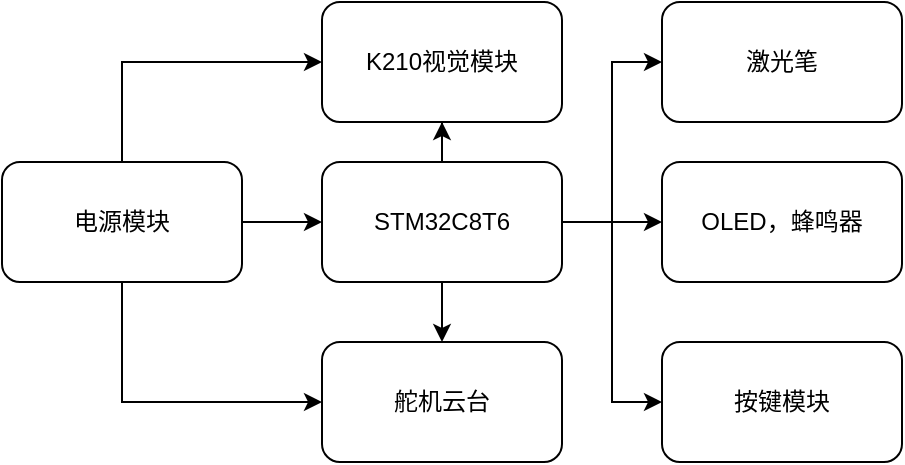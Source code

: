 <mxfile version="21.6.3" type="device">
  <diagram name="第 1 页" id="j4l23zv6h5_o0Sej_SfZ">
    <mxGraphModel dx="1235" dy="691" grid="1" gridSize="10" guides="1" tooltips="1" connect="1" arrows="1" fold="1" page="1" pageScale="1" pageWidth="827" pageHeight="1169" math="0" shadow="0">
      <root>
        <mxCell id="0" />
        <mxCell id="1" parent="0" />
        <mxCell id="k7tkvp0TTHMxNUyYGFz2-4" value="" style="edgeStyle=orthogonalEdgeStyle;rounded=0;orthogonalLoop=1;jettySize=auto;html=1;" edge="1" parent="1" source="k7tkvp0TTHMxNUyYGFz2-2" target="k7tkvp0TTHMxNUyYGFz2-3">
          <mxGeometry relative="1" as="geometry" />
        </mxCell>
        <mxCell id="k7tkvp0TTHMxNUyYGFz2-6" style="edgeStyle=orthogonalEdgeStyle;rounded=0;orthogonalLoop=1;jettySize=auto;html=1;entryX=0;entryY=0.5;entryDx=0;entryDy=0;" edge="1" parent="1" source="k7tkvp0TTHMxNUyYGFz2-2" target="k7tkvp0TTHMxNUyYGFz2-5">
          <mxGeometry relative="1" as="geometry">
            <Array as="points">
              <mxPoint x="130" y="190" />
            </Array>
          </mxGeometry>
        </mxCell>
        <mxCell id="k7tkvp0TTHMxNUyYGFz2-12" style="edgeStyle=orthogonalEdgeStyle;rounded=0;orthogonalLoop=1;jettySize=auto;html=1;entryX=0;entryY=0.5;entryDx=0;entryDy=0;" edge="1" parent="1" source="k7tkvp0TTHMxNUyYGFz2-2" target="k7tkvp0TTHMxNUyYGFz2-7">
          <mxGeometry relative="1" as="geometry">
            <mxPoint x="140" y="410" as="targetPoint" />
            <Array as="points">
              <mxPoint x="130" y="360" />
            </Array>
          </mxGeometry>
        </mxCell>
        <mxCell id="k7tkvp0TTHMxNUyYGFz2-2" value="电源模块" style="rounded=1;whiteSpace=wrap;html=1;" vertex="1" parent="1">
          <mxGeometry x="70" y="240" width="120" height="60" as="geometry" />
        </mxCell>
        <mxCell id="k7tkvp0TTHMxNUyYGFz2-9" value="" style="edgeStyle=orthogonalEdgeStyle;rounded=0;orthogonalLoop=1;jettySize=auto;html=1;" edge="1" parent="1" source="k7tkvp0TTHMxNUyYGFz2-3" target="k7tkvp0TTHMxNUyYGFz2-7">
          <mxGeometry relative="1" as="geometry" />
        </mxCell>
        <mxCell id="k7tkvp0TTHMxNUyYGFz2-11" value="" style="edgeStyle=orthogonalEdgeStyle;rounded=0;orthogonalLoop=1;jettySize=auto;html=1;" edge="1" parent="1" source="k7tkvp0TTHMxNUyYGFz2-3" target="k7tkvp0TTHMxNUyYGFz2-5">
          <mxGeometry relative="1" as="geometry" />
        </mxCell>
        <mxCell id="k7tkvp0TTHMxNUyYGFz2-17" value="" style="edgeStyle=orthogonalEdgeStyle;rounded=0;orthogonalLoop=1;jettySize=auto;html=1;" edge="1" parent="1" source="k7tkvp0TTHMxNUyYGFz2-3" target="k7tkvp0TTHMxNUyYGFz2-15">
          <mxGeometry relative="1" as="geometry" />
        </mxCell>
        <mxCell id="k7tkvp0TTHMxNUyYGFz2-18" style="edgeStyle=orthogonalEdgeStyle;rounded=0;orthogonalLoop=1;jettySize=auto;html=1;entryX=0;entryY=0.5;entryDx=0;entryDy=0;" edge="1" parent="1" source="k7tkvp0TTHMxNUyYGFz2-3" target="k7tkvp0TTHMxNUyYGFz2-13">
          <mxGeometry relative="1" as="geometry" />
        </mxCell>
        <mxCell id="k7tkvp0TTHMxNUyYGFz2-19" style="edgeStyle=orthogonalEdgeStyle;rounded=0;orthogonalLoop=1;jettySize=auto;html=1;entryX=0;entryY=0.5;entryDx=0;entryDy=0;" edge="1" parent="1" source="k7tkvp0TTHMxNUyYGFz2-3" target="k7tkvp0TTHMxNUyYGFz2-16">
          <mxGeometry relative="1" as="geometry" />
        </mxCell>
        <mxCell id="k7tkvp0TTHMxNUyYGFz2-3" value="STM32C8T6" style="rounded=1;whiteSpace=wrap;html=1;" vertex="1" parent="1">
          <mxGeometry x="230" y="240" width="120" height="60" as="geometry" />
        </mxCell>
        <mxCell id="k7tkvp0TTHMxNUyYGFz2-5" value="K210视觉模块" style="rounded=1;whiteSpace=wrap;html=1;" vertex="1" parent="1">
          <mxGeometry x="230" y="160" width="120" height="60" as="geometry" />
        </mxCell>
        <mxCell id="k7tkvp0TTHMxNUyYGFz2-7" value="舵机云台" style="rounded=1;whiteSpace=wrap;html=1;" vertex="1" parent="1">
          <mxGeometry x="230" y="330" width="120" height="60" as="geometry" />
        </mxCell>
        <mxCell id="k7tkvp0TTHMxNUyYGFz2-13" value="激光笔" style="whiteSpace=wrap;html=1;rounded=1;" vertex="1" parent="1">
          <mxGeometry x="400" y="160" width="120" height="60" as="geometry" />
        </mxCell>
        <mxCell id="k7tkvp0TTHMxNUyYGFz2-15" value="OLED，蜂鸣器" style="whiteSpace=wrap;html=1;rounded=1;" vertex="1" parent="1">
          <mxGeometry x="400" y="240" width="120" height="60" as="geometry" />
        </mxCell>
        <mxCell id="k7tkvp0TTHMxNUyYGFz2-16" value="按键模块" style="whiteSpace=wrap;html=1;rounded=1;" vertex="1" parent="1">
          <mxGeometry x="400" y="330" width="120" height="60" as="geometry" />
        </mxCell>
      </root>
    </mxGraphModel>
  </diagram>
</mxfile>
